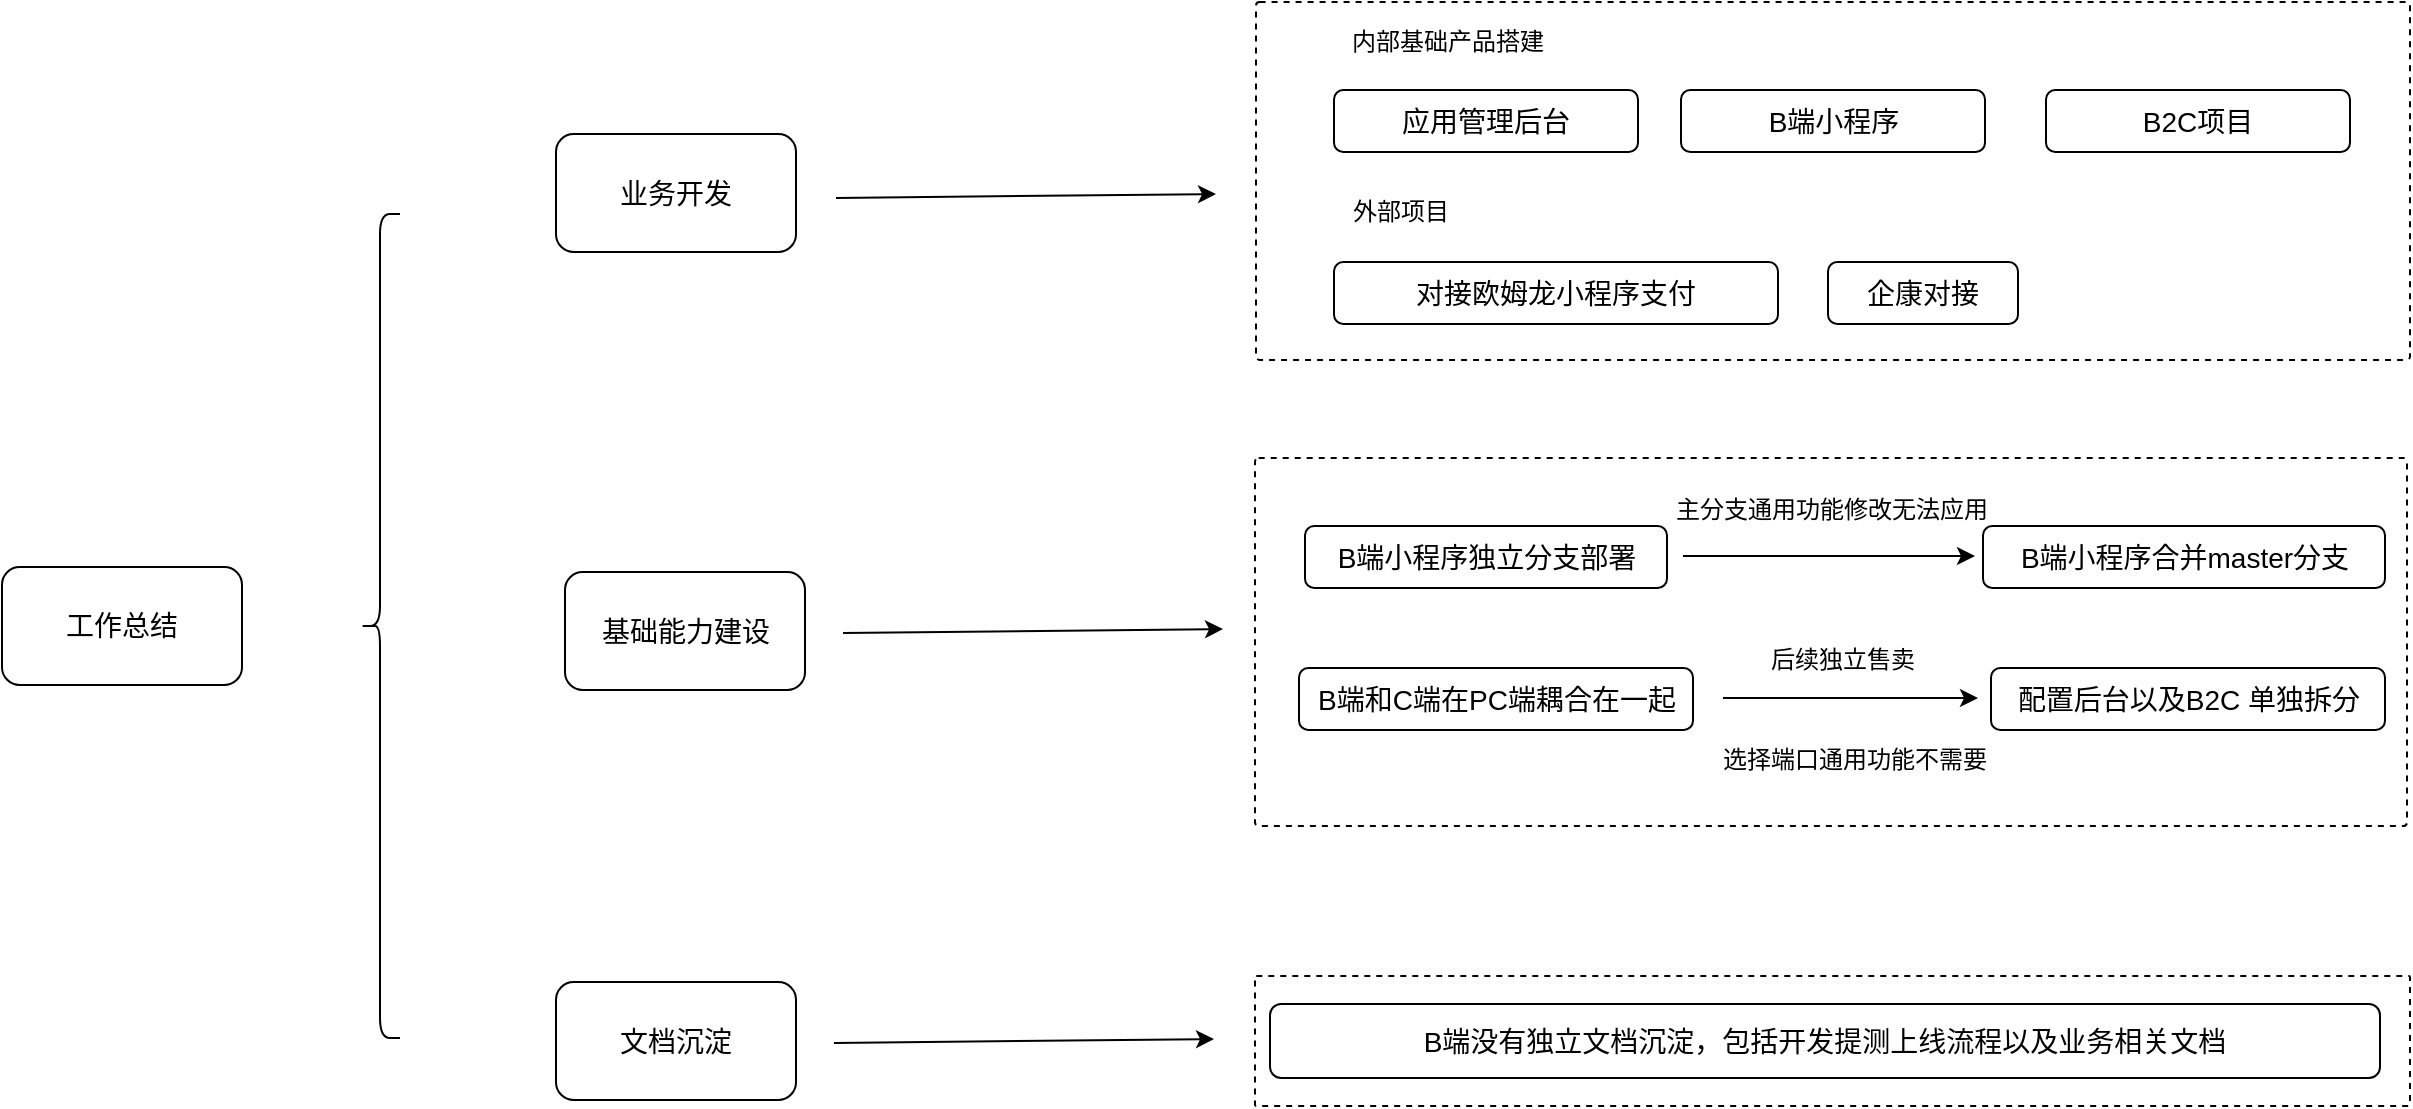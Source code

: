 <mxfile version="25.0.3">
  <diagram name="第 1 页" id="mHySup3EarohyQKNCJPl">
    <mxGraphModel dx="1365" dy="664" grid="0" gridSize="10" guides="1" tooltips="1" connect="1" arrows="1" fold="1" page="1" pageScale="1" pageWidth="2339" pageHeight="3300" math="0" shadow="0">
      <root>
        <mxCell id="0" />
        <mxCell id="1" parent="0" />
        <mxCell id="ovrU_6Nr0P-lnIKHxFzf-35" value="" style="rounded=1;whiteSpace=wrap;html=1;arcSize=1;fontSize=14;dashed=1;" vertex="1" parent="1">
          <mxGeometry x="746.5" y="548" width="577.5" height="65" as="geometry" />
        </mxCell>
        <mxCell id="ovrU_6Nr0P-lnIKHxFzf-16" value="" style="rounded=1;whiteSpace=wrap;html=1;arcSize=1;fontSize=14;dashed=1;" vertex="1" parent="1">
          <mxGeometry x="746.5" y="289" width="576" height="184" as="geometry" />
        </mxCell>
        <mxCell id="ovrU_6Nr0P-lnIKHxFzf-1" value="工作总结" style="rounded=1;whiteSpace=wrap;html=1;arcSize=15;fontSize=14;" vertex="1" parent="1">
          <mxGeometry x="120" y="343.5" width="120" height="59" as="geometry" />
        </mxCell>
        <mxCell id="ovrU_6Nr0P-lnIKHxFzf-2" value="业务开发" style="rounded=1;whiteSpace=wrap;html=1;arcSize=15;fontSize=14;" vertex="1" parent="1">
          <mxGeometry x="397" y="127" width="120" height="59" as="geometry" />
        </mxCell>
        <mxCell id="ovrU_6Nr0P-lnIKHxFzf-3" value="基础能力建设" style="rounded=1;whiteSpace=wrap;html=1;arcSize=15;fontSize=14;" vertex="1" parent="1">
          <mxGeometry x="401.5" y="346" width="120" height="59" as="geometry" />
        </mxCell>
        <mxCell id="ovrU_6Nr0P-lnIKHxFzf-4" value="文档沉淀" style="rounded=1;whiteSpace=wrap;html=1;arcSize=15;fontSize=14;" vertex="1" parent="1">
          <mxGeometry x="397" y="551" width="120" height="59" as="geometry" />
        </mxCell>
        <mxCell id="ovrU_6Nr0P-lnIKHxFzf-5" value="" style="shape=curlyBracket;whiteSpace=wrap;html=1;rounded=1;labelPosition=left;verticalLabelPosition=middle;align=right;verticalAlign=middle;" vertex="1" parent="1">
          <mxGeometry x="299" y="167" width="20" height="412" as="geometry" />
        </mxCell>
        <mxCell id="ovrU_6Nr0P-lnIKHxFzf-6" value="" style="endArrow=classic;html=1;rounded=0;" edge="1" parent="1">
          <mxGeometry width="50" height="50" relative="1" as="geometry">
            <mxPoint x="537" y="159" as="sourcePoint" />
            <mxPoint x="727" y="157" as="targetPoint" />
          </mxGeometry>
        </mxCell>
        <mxCell id="ovrU_6Nr0P-lnIKHxFzf-7" value="" style="rounded=1;whiteSpace=wrap;html=1;arcSize=1;fontSize=14;dashed=1;" vertex="1" parent="1">
          <mxGeometry x="747" y="61" width="577" height="179" as="geometry" />
        </mxCell>
        <mxCell id="ovrU_6Nr0P-lnIKHxFzf-8" value="应用管理后台" style="rounded=1;whiteSpace=wrap;html=1;arcSize=15;fontSize=14;" vertex="1" parent="1">
          <mxGeometry x="786" y="105" width="152" height="31" as="geometry" />
        </mxCell>
        <mxCell id="ovrU_6Nr0P-lnIKHxFzf-9" value="B端小程序" style="rounded=1;whiteSpace=wrap;html=1;arcSize=15;fontSize=14;" vertex="1" parent="1">
          <mxGeometry x="959.5" y="105" width="152" height="31" as="geometry" />
        </mxCell>
        <mxCell id="ovrU_6Nr0P-lnIKHxFzf-10" value="B2C项目" style="rounded=1;whiteSpace=wrap;html=1;arcSize=15;fontSize=14;" vertex="1" parent="1">
          <mxGeometry x="1142" y="105" width="152" height="31" as="geometry" />
        </mxCell>
        <mxCell id="ovrU_6Nr0P-lnIKHxFzf-11" value="对接欧姆龙小程序支付" style="rounded=1;whiteSpace=wrap;html=1;arcSize=15;fontSize=14;" vertex="1" parent="1">
          <mxGeometry x="786" y="191" width="222" height="31" as="geometry" />
        </mxCell>
        <mxCell id="ovrU_6Nr0P-lnIKHxFzf-12" value="内部基础产品搭建" style="text;html=1;align=center;verticalAlign=middle;whiteSpace=wrap;rounded=0;" vertex="1" parent="1">
          <mxGeometry x="758" y="66" width="170" height="30" as="geometry" />
        </mxCell>
        <mxCell id="ovrU_6Nr0P-lnIKHxFzf-13" value="外部项目" style="text;html=1;align=center;verticalAlign=middle;whiteSpace=wrap;rounded=0;" vertex="1" parent="1">
          <mxGeometry x="758" y="151" width="123" height="30" as="geometry" />
        </mxCell>
        <mxCell id="ovrU_6Nr0P-lnIKHxFzf-14" value="企康对接" style="rounded=1;whiteSpace=wrap;html=1;arcSize=15;fontSize=14;" vertex="1" parent="1">
          <mxGeometry x="1033" y="191" width="95" height="31" as="geometry" />
        </mxCell>
        <mxCell id="ovrU_6Nr0P-lnIKHxFzf-15" value="" style="endArrow=classic;html=1;rounded=0;" edge="1" parent="1">
          <mxGeometry width="50" height="50" relative="1" as="geometry">
            <mxPoint x="540.5" y="376.5" as="sourcePoint" />
            <mxPoint x="730.5" y="374.5" as="targetPoint" />
          </mxGeometry>
        </mxCell>
        <mxCell id="ovrU_6Nr0P-lnIKHxFzf-17" value="B端小程序独立分支部署" style="rounded=1;whiteSpace=wrap;html=1;arcSize=15;fontSize=14;" vertex="1" parent="1">
          <mxGeometry x="771.5" y="323" width="181" height="31" as="geometry" />
        </mxCell>
        <mxCell id="ovrU_6Nr0P-lnIKHxFzf-18" value="B端小程序合并master分支" style="rounded=1;whiteSpace=wrap;html=1;arcSize=15;fontSize=14;" vertex="1" parent="1">
          <mxGeometry x="1110.5" y="323" width="201" height="31" as="geometry" />
        </mxCell>
        <mxCell id="ovrU_6Nr0P-lnIKHxFzf-24" value="" style="endArrow=classic;html=1;rounded=0;" edge="1" parent="1">
          <mxGeometry width="50" height="50" relative="1" as="geometry">
            <mxPoint x="960.5" y="338" as="sourcePoint" />
            <mxPoint x="1106.5" y="338.02" as="targetPoint" />
          </mxGeometry>
        </mxCell>
        <mxCell id="ovrU_6Nr0P-lnIKHxFzf-26" value="主分支通用功能修改无法应用" style="text;html=1;align=center;verticalAlign=middle;whiteSpace=wrap;rounded=0;" vertex="1" parent="1">
          <mxGeometry x="949.5" y="300" width="170" height="30" as="geometry" />
        </mxCell>
        <mxCell id="ovrU_6Nr0P-lnIKHxFzf-27" value="B端和C端在PC端耦合在一起" style="rounded=1;whiteSpace=wrap;html=1;arcSize=15;fontSize=14;" vertex="1" parent="1">
          <mxGeometry x="768.5" y="394" width="197" height="31" as="geometry" />
        </mxCell>
        <mxCell id="ovrU_6Nr0P-lnIKHxFzf-28" value="配置后台以及B2C 单独拆分" style="rounded=1;whiteSpace=wrap;html=1;arcSize=15;fontSize=14;" vertex="1" parent="1">
          <mxGeometry x="1114.5" y="394" width="197" height="31" as="geometry" />
        </mxCell>
        <mxCell id="ovrU_6Nr0P-lnIKHxFzf-29" value="" style="endArrow=classic;html=1;rounded=0;" edge="1" parent="1">
          <mxGeometry width="50" height="50" relative="1" as="geometry">
            <mxPoint x="980.5" y="409.04" as="sourcePoint" />
            <mxPoint x="1108" y="409.02" as="targetPoint" />
          </mxGeometry>
        </mxCell>
        <mxCell id="ovrU_6Nr0P-lnIKHxFzf-30" value="后续独立售卖" style="text;html=1;align=center;verticalAlign=middle;whiteSpace=wrap;rounded=0;" vertex="1" parent="1">
          <mxGeometry x="982.5" y="375" width="115" height="30" as="geometry" />
        </mxCell>
        <mxCell id="ovrU_6Nr0P-lnIKHxFzf-32" value="选择端口通用功能不需要" style="text;html=1;align=center;verticalAlign=middle;whiteSpace=wrap;rounded=0;" vertex="1" parent="1">
          <mxGeometry x="968.5" y="425" width="155" height="30" as="geometry" />
        </mxCell>
        <mxCell id="ovrU_6Nr0P-lnIKHxFzf-33" value="" style="endArrow=classic;html=1;rounded=0;" edge="1" parent="1">
          <mxGeometry width="50" height="50" relative="1" as="geometry">
            <mxPoint x="536" y="581.5" as="sourcePoint" />
            <mxPoint x="726" y="579.5" as="targetPoint" />
          </mxGeometry>
        </mxCell>
        <mxCell id="ovrU_6Nr0P-lnIKHxFzf-34" value="B端没有独立文档沉淀，包括开发提测上线流程以及业务相关文档" style="rounded=1;whiteSpace=wrap;html=1;arcSize=15;fontSize=14;" vertex="1" parent="1">
          <mxGeometry x="754" y="562" width="555" height="37" as="geometry" />
        </mxCell>
      </root>
    </mxGraphModel>
  </diagram>
</mxfile>
